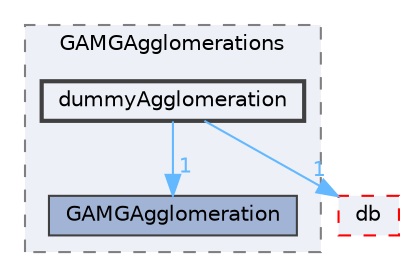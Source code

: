 digraph "src/OpenFOAM/matrices/lduMatrix/solvers/GAMG/GAMGAgglomerations/dummyAgglomeration"
{
 // LATEX_PDF_SIZE
  bgcolor="transparent";
  edge [fontname=Helvetica,fontsize=10,labelfontname=Helvetica,labelfontsize=10];
  node [fontname=Helvetica,fontsize=10,shape=box,height=0.2,width=0.4];
  compound=true
  subgraph clusterdir_a924fc5b9b02d4bfaf9b6fb6bcc671ab {
    graph [ bgcolor="#edf0f7", pencolor="grey50", label="GAMGAgglomerations", fontname=Helvetica,fontsize=10 style="filled,dashed", URL="dir_a924fc5b9b02d4bfaf9b6fb6bcc671ab.html",tooltip=""]
  dir_b5599fb2c4dec7f26687217d7b2b7eda [label="GAMGAgglomeration", fillcolor="#a2b4d6", color="grey25", style="filled", URL="dir_b5599fb2c4dec7f26687217d7b2b7eda.html",tooltip=""];
  dir_b00d3d3a2d0bc95de7a9a4e141c8985f [label="dummyAgglomeration", fillcolor="#edf0f7", color="grey25", style="filled,bold", URL="dir_b00d3d3a2d0bc95de7a9a4e141c8985f.html",tooltip=""];
  }
  dir_63c634f7a7cfd679ac26c67fb30fc32f [label="db", fillcolor="#edf0f7", color="red", style="filled,dashed", URL="dir_63c634f7a7cfd679ac26c67fb30fc32f.html",tooltip=""];
  dir_b00d3d3a2d0bc95de7a9a4e141c8985f->dir_63c634f7a7cfd679ac26c67fb30fc32f [headlabel="1", labeldistance=1.5 headhref="dir_001069_000817.html" href="dir_001069_000817.html" color="steelblue1" fontcolor="steelblue1"];
  dir_b00d3d3a2d0bc95de7a9a4e141c8985f->dir_b5599fb2c4dec7f26687217d7b2b7eda [headlabel="1", labeldistance=1.5 headhref="dir_001069_001577.html" href="dir_001069_001577.html" color="steelblue1" fontcolor="steelblue1"];
}
